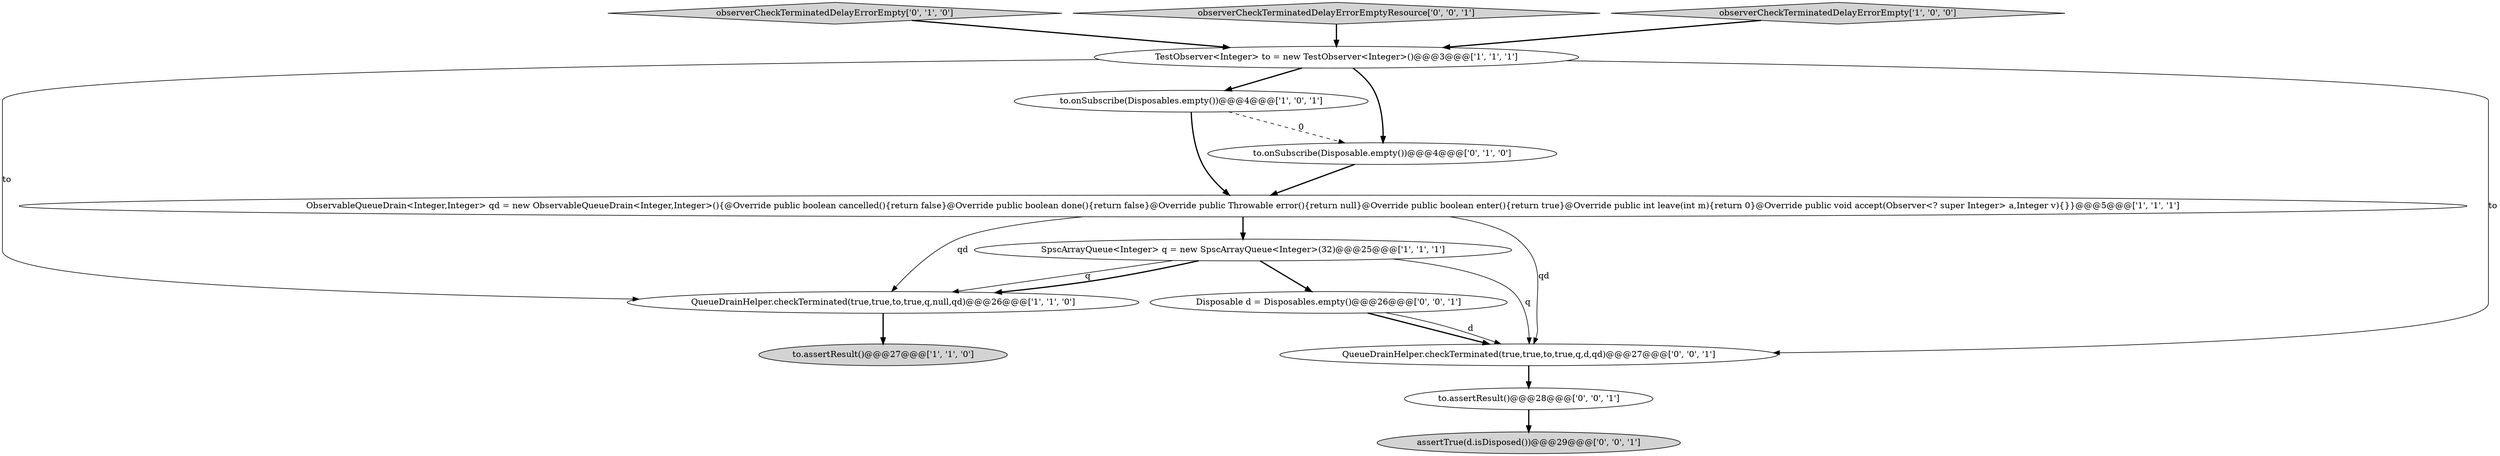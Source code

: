 digraph {
11 [style = filled, label = "Disposable d = Disposables.empty()@@@26@@@['0', '0', '1']", fillcolor = white, shape = ellipse image = "AAA0AAABBB3BBB"];
9 [style = filled, label = "to.assertResult()@@@28@@@['0', '0', '1']", fillcolor = white, shape = ellipse image = "AAA0AAABBB3BBB"];
10 [style = filled, label = "assertTrue(d.isDisposed())@@@29@@@['0', '0', '1']", fillcolor = lightgray, shape = ellipse image = "AAA0AAABBB3BBB"];
7 [style = filled, label = "to.onSubscribe(Disposable.empty())@@@4@@@['0', '1', '0']", fillcolor = white, shape = ellipse image = "AAA1AAABBB2BBB"];
0 [style = filled, label = "QueueDrainHelper.checkTerminated(true,true,to,true,q,null,qd)@@@26@@@['1', '1', '0']", fillcolor = white, shape = ellipse image = "AAA0AAABBB1BBB"];
3 [style = filled, label = "SpscArrayQueue<Integer> q = new SpscArrayQueue<Integer>(32)@@@25@@@['1', '1', '1']", fillcolor = white, shape = ellipse image = "AAA0AAABBB1BBB"];
12 [style = filled, label = "QueueDrainHelper.checkTerminated(true,true,to,true,q,d,qd)@@@27@@@['0', '0', '1']", fillcolor = white, shape = ellipse image = "AAA0AAABBB3BBB"];
8 [style = filled, label = "observerCheckTerminatedDelayErrorEmpty['0', '1', '0']", fillcolor = lightgray, shape = diamond image = "AAA0AAABBB2BBB"];
2 [style = filled, label = "to.onSubscribe(Disposables.empty())@@@4@@@['1', '0', '1']", fillcolor = white, shape = ellipse image = "AAA0AAABBB1BBB"];
4 [style = filled, label = "to.assertResult()@@@27@@@['1', '1', '0']", fillcolor = lightgray, shape = ellipse image = "AAA0AAABBB1BBB"];
5 [style = filled, label = "TestObserver<Integer> to = new TestObserver<Integer>()@@@3@@@['1', '1', '1']", fillcolor = white, shape = ellipse image = "AAA0AAABBB1BBB"];
1 [style = filled, label = "ObservableQueueDrain<Integer,Integer> qd = new ObservableQueueDrain<Integer,Integer>(){@Override public boolean cancelled(){return false}@Override public boolean done(){return false}@Override public Throwable error(){return null}@Override public boolean enter(){return true}@Override public int leave(int m){return 0}@Override public void accept(Observer<? super Integer> a,Integer v){}}@@@5@@@['1', '1', '1']", fillcolor = white, shape = ellipse image = "AAA0AAABBB1BBB"];
13 [style = filled, label = "observerCheckTerminatedDelayErrorEmptyResource['0', '0', '1']", fillcolor = lightgray, shape = diamond image = "AAA0AAABBB3BBB"];
6 [style = filled, label = "observerCheckTerminatedDelayErrorEmpty['1', '0', '0']", fillcolor = lightgray, shape = diamond image = "AAA0AAABBB1BBB"];
5->2 [style = bold, label=""];
1->0 [style = solid, label="qd"];
3->11 [style = bold, label=""];
5->7 [style = bold, label=""];
0->4 [style = bold, label=""];
11->12 [style = bold, label=""];
8->5 [style = bold, label=""];
3->12 [style = solid, label="q"];
12->9 [style = bold, label=""];
2->7 [style = dashed, label="0"];
3->0 [style = solid, label="q"];
1->3 [style = bold, label=""];
3->0 [style = bold, label=""];
2->1 [style = bold, label=""];
5->0 [style = solid, label="to"];
5->12 [style = solid, label="to"];
6->5 [style = bold, label=""];
7->1 [style = bold, label=""];
11->12 [style = solid, label="d"];
1->12 [style = solid, label="qd"];
13->5 [style = bold, label=""];
9->10 [style = bold, label=""];
}
